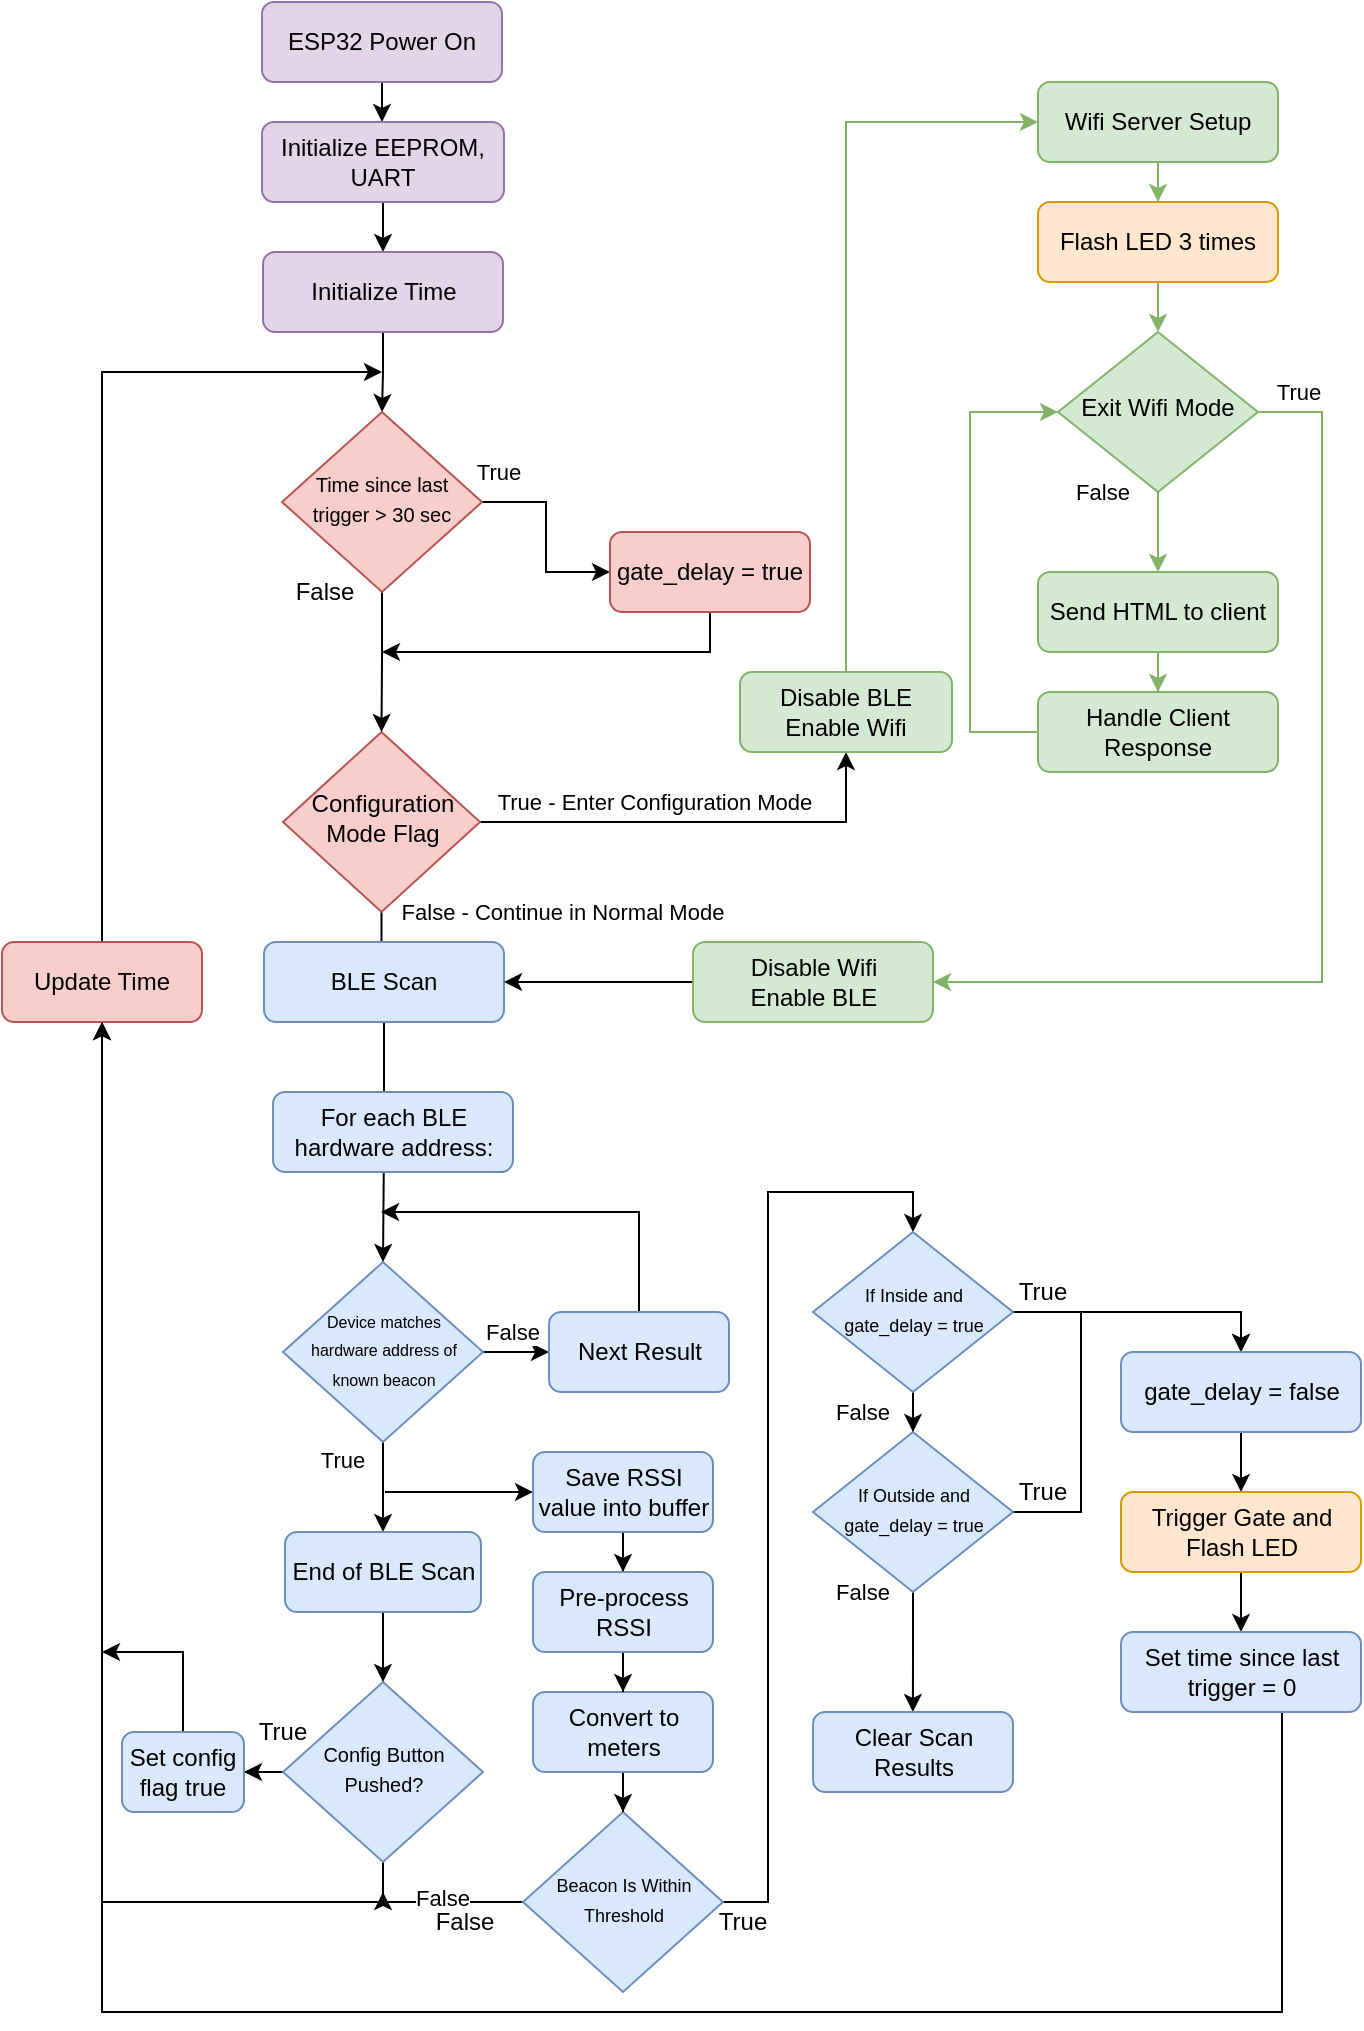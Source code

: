 <mxfile version="15.3.8" type="github">
  <diagram id="C5RBs43oDa-KdzZeNtuy" name="Page-1">
    <mxGraphModel dx="825" dy="320" grid="1" gridSize="10" guides="1" tooltips="1" connect="1" arrows="1" fold="1" page="1" pageScale="1" pageWidth="827" pageHeight="1169" math="0" shadow="0">
      <root>
        <mxCell id="WIyWlLk6GJQsqaUBKTNV-0" />
        <mxCell id="WIyWlLk6GJQsqaUBKTNV-1" parent="WIyWlLk6GJQsqaUBKTNV-0" />
        <mxCell id="vNjieoy5kPV82cKVxcqD-9" style="edgeStyle=orthogonalEdgeStyle;rounded=0;orthogonalLoop=1;jettySize=auto;html=1;entryX=0.5;entryY=0;entryDx=0;entryDy=0;fontSize=11;endArrow=classic;endFill=1;startSize=8;endSize=6;sourcePerimeterSpacing=0;targetPerimeterSpacing=0;strokeColor=#030000;strokeWidth=1;" parent="WIyWlLk6GJQsqaUBKTNV-1" source="WIyWlLk6GJQsqaUBKTNV-3" target="ksJ2-tg5TAEJMqugs6vy-0" edge="1">
          <mxGeometry relative="1" as="geometry" />
        </mxCell>
        <mxCell id="WIyWlLk6GJQsqaUBKTNV-3" value="ESP32 Power On" style="rounded=1;whiteSpace=wrap;html=1;fontSize=12;glass=0;strokeWidth=1;shadow=0;fillColor=#e1d5e7;strokeColor=#9673a6;" parent="WIyWlLk6GJQsqaUBKTNV-1" vertex="1">
          <mxGeometry x="160" y="55" width="120" height="40" as="geometry" />
        </mxCell>
        <mxCell id="ksJ2-tg5TAEJMqugs6vy-25" value="False - Continue in Normal Mode" style="edgeStyle=orthogonalEdgeStyle;rounded=0;orthogonalLoop=1;jettySize=auto;html=1;endArrow=classic;endFill=1;entryX=0.5;entryY=0;entryDx=0;entryDy=0;" parent="WIyWlLk6GJQsqaUBKTNV-1" source="WIyWlLk6GJQsqaUBKTNV-6" target="WIyWlLk6GJQsqaUBKTNV-11" edge="1">
          <mxGeometry x="1" y="-90" relative="1" as="geometry">
            <mxPoint x="223.5" y="590" as="targetPoint" />
            <mxPoint x="-1" y="-15" as="offset" />
          </mxGeometry>
        </mxCell>
        <mxCell id="ksJ2-tg5TAEJMqugs6vy-63" value="True - Enter Configuration Mode" style="edgeStyle=orthogonalEdgeStyle;rounded=0;orthogonalLoop=1;jettySize=auto;html=1;endArrow=classic;endFill=1;" parent="WIyWlLk6GJQsqaUBKTNV-1" source="WIyWlLk6GJQsqaUBKTNV-6" target="ksJ2-tg5TAEJMqugs6vy-24" edge="1">
          <mxGeometry x="-0.2" y="10" relative="1" as="geometry">
            <mxPoint x="431.5" y="430" as="targetPoint" />
            <mxPoint as="offset" />
            <Array as="points">
              <mxPoint x="452" y="465" />
            </Array>
          </mxGeometry>
        </mxCell>
        <mxCell id="WIyWlLk6GJQsqaUBKTNV-6" value="Configuration Mode Flag" style="rhombus;whiteSpace=wrap;html=1;shadow=0;fontFamily=Helvetica;fontSize=12;align=center;strokeWidth=1;spacing=6;spacingTop=-4;fillColor=#f8cecc;strokeColor=#b85450;" parent="WIyWlLk6GJQsqaUBKTNV-1" vertex="1">
          <mxGeometry x="170.5" y="420" width="98.5" height="90" as="geometry" />
        </mxCell>
        <mxCell id="ksJ2-tg5TAEJMqugs6vy-29" value="False" style="edgeStyle=orthogonalEdgeStyle;rounded=0;orthogonalLoop=1;jettySize=auto;html=1;entryX=0;entryY=0.5;entryDx=0;entryDy=0;endArrow=classic;endFill=1;" parent="WIyWlLk6GJQsqaUBKTNV-1" source="WIyWlLk6GJQsqaUBKTNV-10" target="ksJ2-tg5TAEJMqugs6vy-28" edge="1">
          <mxGeometry x="0.2" y="10" relative="1" as="geometry">
            <mxPoint as="offset" />
          </mxGeometry>
        </mxCell>
        <mxCell id="vNjieoy5kPV82cKVxcqD-7" value="True" style="edgeStyle=orthogonalEdgeStyle;rounded=0;orthogonalLoop=1;jettySize=auto;html=1;entryX=0.5;entryY=0;entryDx=0;entryDy=0;fontSize=11;endArrow=classic;endFill=1;startSize=8;endSize=6;sourcePerimeterSpacing=0;targetPerimeterSpacing=0;strokeColor=#030000;strokeWidth=1;" parent="WIyWlLk6GJQsqaUBKTNV-1" source="WIyWlLk6GJQsqaUBKTNV-10" target="Vk3lI_JBrGD9sN9y5tSl-1" edge="1">
          <mxGeometry x="-0.6" y="-21" relative="1" as="geometry">
            <mxPoint as="offset" />
          </mxGeometry>
        </mxCell>
        <mxCell id="WIyWlLk6GJQsqaUBKTNV-10" value="&lt;font style=&quot;font-size: 8px&quot;&gt;Device matches hardware address of known beacon&lt;/font&gt;" style="rhombus;whiteSpace=wrap;html=1;shadow=0;fontFamily=Helvetica;fontSize=12;align=center;strokeWidth=1;spacing=6;spacingTop=-4;fillColor=#dae8fc;strokeColor=#6c8ebf;" parent="WIyWlLk6GJQsqaUBKTNV-1" vertex="1">
          <mxGeometry x="170.5" y="685" width="100" height="90" as="geometry" />
        </mxCell>
        <mxCell id="ksJ2-tg5TAEJMqugs6vy-26" style="edgeStyle=orthogonalEdgeStyle;rounded=0;orthogonalLoop=1;jettySize=auto;html=1;entryX=0.5;entryY=0;entryDx=0;entryDy=0;endArrow=classic;endFill=1;" parent="WIyWlLk6GJQsqaUBKTNV-1" source="WIyWlLk6GJQsqaUBKTNV-11" target="WIyWlLk6GJQsqaUBKTNV-10" edge="1">
          <mxGeometry relative="1" as="geometry" />
        </mxCell>
        <mxCell id="WIyWlLk6GJQsqaUBKTNV-11" value="BLE Scan" style="rounded=1;whiteSpace=wrap;html=1;fontSize=12;glass=0;strokeWidth=1;shadow=0;fillColor=#dae8fc;strokeColor=#6c8ebf;" parent="WIyWlLk6GJQsqaUBKTNV-1" vertex="1">
          <mxGeometry x="161" y="525" width="120" height="40" as="geometry" />
        </mxCell>
        <mxCell id="vNjieoy5kPV82cKVxcqD-10" style="edgeStyle=orthogonalEdgeStyle;rounded=0;orthogonalLoop=1;jettySize=auto;html=1;entryX=0.5;entryY=0;entryDx=0;entryDy=0;fontSize=11;endArrow=classic;endFill=1;startSize=8;endSize=6;sourcePerimeterSpacing=0;targetPerimeterSpacing=0;strokeColor=#030000;strokeWidth=1;" parent="WIyWlLk6GJQsqaUBKTNV-1" source="ksJ2-tg5TAEJMqugs6vy-0" target="vNjieoy5kPV82cKVxcqD-0" edge="1">
          <mxGeometry relative="1" as="geometry" />
        </mxCell>
        <mxCell id="ksJ2-tg5TAEJMqugs6vy-0" value="Initialize EEPROM, UART" style="rounded=1;whiteSpace=wrap;html=1;fontSize=12;glass=0;strokeWidth=1;shadow=0;fillColor=#e1d5e7;strokeColor=#9673a6;" parent="WIyWlLk6GJQsqaUBKTNV-1" vertex="1">
          <mxGeometry x="160" y="115" width="121" height="40" as="geometry" />
        </mxCell>
        <mxCell id="ksJ2-tg5TAEJMqugs6vy-18" value="True" style="edgeStyle=orthogonalEdgeStyle;rounded=0;orthogonalLoop=1;jettySize=auto;html=1;entryX=0;entryY=0.5;entryDx=0;entryDy=0;" parent="WIyWlLk6GJQsqaUBKTNV-1" source="ksJ2-tg5TAEJMqugs6vy-15" target="ksJ2-tg5TAEJMqugs6vy-17" edge="1">
          <mxGeometry x="-0.84" y="15" relative="1" as="geometry">
            <mxPoint as="offset" />
          </mxGeometry>
        </mxCell>
        <mxCell id="Vk3lI_JBrGD9sN9y5tSl-26" value="False" style="edgeStyle=orthogonalEdgeStyle;rounded=0;sketch=0;orthogonalLoop=1;jettySize=auto;html=1;entryX=0.5;entryY=0;entryDx=0;entryDy=0;shadow=0;fontSize=12;fontColor=#000000;startArrow=none;startFill=0;endArrow=classic;endFill=1;strokeColor=#000000;strokeWidth=1;" parent="WIyWlLk6GJQsqaUBKTNV-1" source="ksJ2-tg5TAEJMqugs6vy-15" target="WIyWlLk6GJQsqaUBKTNV-6" edge="1">
          <mxGeometry x="-1" y="-29" relative="1" as="geometry">
            <mxPoint as="offset" />
          </mxGeometry>
        </mxCell>
        <mxCell id="ksJ2-tg5TAEJMqugs6vy-15" value="&lt;span style=&quot;font-size: 10px&quot;&gt;Time since last trigger &amp;gt; 30 sec&lt;br&gt;&lt;/span&gt;" style="rhombus;whiteSpace=wrap;html=1;shadow=0;fontFamily=Helvetica;fontSize=12;align=center;strokeWidth=1;spacing=6;spacingTop=-4;fillColor=#f8cecc;strokeColor=#b85450;" parent="WIyWlLk6GJQsqaUBKTNV-1" vertex="1">
          <mxGeometry x="170" y="260" width="100" height="90" as="geometry" />
        </mxCell>
        <mxCell id="ksJ2-tg5TAEJMqugs6vy-85" style="edgeStyle=orthogonalEdgeStyle;rounded=0;orthogonalLoop=1;jettySize=auto;html=1;exitX=0.5;exitY=1;exitDx=0;exitDy=0;endArrow=classic;endFill=1;" parent="WIyWlLk6GJQsqaUBKTNV-1" source="ksJ2-tg5TAEJMqugs6vy-17" edge="1">
          <mxGeometry relative="1" as="geometry">
            <mxPoint x="220" y="380" as="targetPoint" />
            <Array as="points">
              <mxPoint x="384" y="380" />
              <mxPoint x="220" y="380" />
            </Array>
          </mxGeometry>
        </mxCell>
        <mxCell id="ksJ2-tg5TAEJMqugs6vy-17" value="gate_delay = true" style="rounded=1;whiteSpace=wrap;html=1;fontSize=12;glass=0;strokeWidth=1;shadow=0;fillColor=#f8cecc;strokeColor=#b85450;" parent="WIyWlLk6GJQsqaUBKTNV-1" vertex="1">
          <mxGeometry x="334" y="320" width="100" height="40" as="geometry" />
        </mxCell>
        <mxCell id="ksJ2-tg5TAEJMqugs6vy-62" style="edgeStyle=orthogonalEdgeStyle;rounded=0;orthogonalLoop=1;jettySize=auto;html=1;entryX=0;entryY=0.5;entryDx=0;entryDy=0;endArrow=classic;endFill=1;exitX=0.5;exitY=0;exitDx=0;exitDy=0;fillColor=#d5e8d4;strokeColor=#82b366;" parent="WIyWlLk6GJQsqaUBKTNV-1" source="ksJ2-tg5TAEJMqugs6vy-24" target="ksJ2-tg5TAEJMqugs6vy-58" edge="1">
          <mxGeometry relative="1" as="geometry">
            <mxPoint x="508" y="325" as="sourcePoint" />
          </mxGeometry>
        </mxCell>
        <mxCell id="ksJ2-tg5TAEJMqugs6vy-24" value="Disable BLE&lt;br&gt;Enable Wifi" style="rounded=1;whiteSpace=wrap;html=1;fontSize=12;glass=0;strokeWidth=1;shadow=0;fillColor=#d5e8d4;strokeColor=#82b366;" parent="WIyWlLk6GJQsqaUBKTNV-1" vertex="1">
          <mxGeometry x="399" y="390" width="106" height="40" as="geometry" />
        </mxCell>
        <mxCell id="ksJ2-tg5TAEJMqugs6vy-27" value="For each BLE hardware address:" style="rounded=1;whiteSpace=wrap;html=1;fontSize=12;glass=0;strokeWidth=1;shadow=0;fillColor=#dae8fc;strokeColor=#6c8ebf;" parent="WIyWlLk6GJQsqaUBKTNV-1" vertex="1">
          <mxGeometry x="165.5" y="600" width="120" height="40" as="geometry" />
        </mxCell>
        <mxCell id="vNjieoy5kPV82cKVxcqD-4" style="edgeStyle=orthogonalEdgeStyle;rounded=0;orthogonalLoop=1;jettySize=auto;html=1;fontSize=11;endArrow=classic;endFill=1;startSize=8;endSize=6;sourcePerimeterSpacing=0;targetPerimeterSpacing=0;strokeColor=#030000;strokeWidth=1;" parent="WIyWlLk6GJQsqaUBKTNV-1" source="ksJ2-tg5TAEJMqugs6vy-28" edge="1">
          <mxGeometry relative="1" as="geometry">
            <mxPoint x="219.5" y="660" as="targetPoint" />
            <Array as="points">
              <mxPoint x="348.5" y="660" />
            </Array>
          </mxGeometry>
        </mxCell>
        <mxCell id="ksJ2-tg5TAEJMqugs6vy-28" value="Next Result" style="rounded=1;whiteSpace=wrap;html=1;fontSize=12;glass=0;strokeWidth=1;shadow=0;fillColor=#dae8fc;strokeColor=#6c8ebf;" parent="WIyWlLk6GJQsqaUBKTNV-1" vertex="1">
          <mxGeometry x="303.5" y="710" width="90" height="40" as="geometry" />
        </mxCell>
        <mxCell id="Vk3lI_JBrGD9sN9y5tSl-6" style="edgeStyle=orthogonalEdgeStyle;rounded=0;sketch=0;orthogonalLoop=1;jettySize=auto;html=1;shadow=0;fontSize=12;fontColor=#000000;startArrow=none;startFill=0;endArrow=classic;endFill=1;strokeColor=#000000;strokeWidth=1;entryX=0;entryY=0.5;entryDx=0;entryDy=0;" parent="WIyWlLk6GJQsqaUBKTNV-1" target="ksJ2-tg5TAEJMqugs6vy-32" edge="1">
          <mxGeometry relative="1" as="geometry">
            <mxPoint x="241.5" y="810" as="targetPoint" />
            <mxPoint x="221.5" y="800" as="sourcePoint" />
            <Array as="points">
              <mxPoint x="221.5" y="800" />
            </Array>
          </mxGeometry>
        </mxCell>
        <mxCell id="Vk3lI_JBrGD9sN9y5tSl-7" style="edgeStyle=orthogonalEdgeStyle;rounded=0;sketch=0;orthogonalLoop=1;jettySize=auto;html=1;entryX=0.5;entryY=0;entryDx=0;entryDy=0;shadow=0;fontSize=12;fontColor=#000000;startArrow=none;startFill=0;endArrow=classic;endFill=1;strokeColor=#000000;strokeWidth=1;" parent="WIyWlLk6GJQsqaUBKTNV-1" source="ksJ2-tg5TAEJMqugs6vy-32" target="Vk3lI_JBrGD9sN9y5tSl-4" edge="1">
          <mxGeometry relative="1" as="geometry" />
        </mxCell>
        <mxCell id="ksJ2-tg5TAEJMqugs6vy-32" value="Save RSSI value into buffer" style="rounded=1;whiteSpace=wrap;html=1;fontSize=12;glass=0;strokeWidth=1;shadow=0;fillColor=#dae8fc;strokeColor=#6c8ebf;" parent="WIyWlLk6GJQsqaUBKTNV-1" vertex="1">
          <mxGeometry x="295.5" y="780" width="90" height="40" as="geometry" />
        </mxCell>
        <mxCell id="Vk3lI_JBrGD9sN9y5tSl-20" value="True" style="edgeStyle=orthogonalEdgeStyle;rounded=0;sketch=0;orthogonalLoop=1;jettySize=auto;html=1;entryX=0.5;entryY=0;entryDx=0;entryDy=0;shadow=0;fontSize=12;fontColor=#000000;startArrow=none;startFill=0;endArrow=classic;endFill=1;strokeColor=#000000;strokeWidth=1;" parent="WIyWlLk6GJQsqaUBKTNV-1" source="ksJ2-tg5TAEJMqugs6vy-34" target="ksJ2-tg5TAEJMqugs6vy-47" edge="1">
          <mxGeometry x="-0.961" y="-10" relative="1" as="geometry">
            <mxPoint as="offset" />
          </mxGeometry>
        </mxCell>
        <mxCell id="Vk3lI_JBrGD9sN9y5tSl-21" value="False" style="edgeStyle=orthogonalEdgeStyle;rounded=0;sketch=0;orthogonalLoop=1;jettySize=auto;html=1;shadow=0;fontSize=12;fontColor=#000000;startArrow=none;startFill=0;endArrow=classic;endFill=1;strokeColor=#000000;strokeWidth=1;entryX=0.5;entryY=1;entryDx=0;entryDy=0;" parent="WIyWlLk6GJQsqaUBKTNV-1" source="ksJ2-tg5TAEJMqugs6vy-34" target="vNjieoy5kPV82cKVxcqD-1" edge="1">
          <mxGeometry x="-0.909" y="10" relative="1" as="geometry">
            <mxPoint x="70" y="1000" as="targetPoint" />
            <mxPoint as="offset" />
            <Array as="points">
              <mxPoint x="80" y="1005" />
            </Array>
          </mxGeometry>
        </mxCell>
        <mxCell id="ksJ2-tg5TAEJMqugs6vy-34" value="&lt;font style=&quot;font-size: 9px&quot;&gt;Beacon Is Within Threshold&lt;/font&gt;" style="rhombus;whiteSpace=wrap;html=1;shadow=0;fontFamily=Helvetica;fontSize=12;align=center;strokeWidth=1;spacing=6;spacingTop=-4;fillColor=#dae8fc;strokeColor=#6c8ebf;" parent="WIyWlLk6GJQsqaUBKTNV-1" vertex="1">
          <mxGeometry x="290.5" y="960" width="100" height="90" as="geometry" />
        </mxCell>
        <mxCell id="Vk3lI_JBrGD9sN9y5tSl-16" value="True" style="edgeStyle=orthogonalEdgeStyle;rounded=0;sketch=0;orthogonalLoop=1;jettySize=auto;html=1;entryX=1;entryY=0.5;entryDx=0;entryDy=0;shadow=0;fontSize=12;fontColor=#000000;startArrow=none;startFill=0;endArrow=classic;endFill=1;strokeColor=#000000;strokeWidth=1;" parent="WIyWlLk6GJQsqaUBKTNV-1" source="ksJ2-tg5TAEJMqugs6vy-36" target="ksJ2-tg5TAEJMqugs6vy-42" edge="1">
          <mxGeometry x="0.371" y="-20" relative="1" as="geometry">
            <mxPoint as="offset" />
          </mxGeometry>
        </mxCell>
        <mxCell id="vNjieoy5kPV82cKVxcqD-5" value="False" style="edgeStyle=orthogonalEdgeStyle;rounded=0;orthogonalLoop=1;jettySize=auto;html=1;fontSize=11;endArrow=classic;endFill=1;startSize=8;endSize=6;sourcePerimeterSpacing=0;targetPerimeterSpacing=0;strokeColor=#030000;strokeWidth=1;" parent="WIyWlLk6GJQsqaUBKTNV-1" source="ksJ2-tg5TAEJMqugs6vy-36" edge="1">
          <mxGeometry x="0.385" y="29" relative="1" as="geometry">
            <mxPoint x="220.5" y="1000" as="targetPoint" />
            <mxPoint as="offset" />
          </mxGeometry>
        </mxCell>
        <mxCell id="ksJ2-tg5TAEJMqugs6vy-36" value="&lt;font size=&quot;1&quot;&gt;Config Button Pushed?&lt;/font&gt;" style="rhombus;whiteSpace=wrap;html=1;shadow=0;fontFamily=Helvetica;fontSize=12;align=center;strokeWidth=1;spacing=6;spacingTop=-4;fillColor=#dae8fc;strokeColor=#6c8ebf;" parent="WIyWlLk6GJQsqaUBKTNV-1" vertex="1">
          <mxGeometry x="170.5" y="895" width="100" height="90" as="geometry" />
        </mxCell>
        <mxCell id="vNjieoy5kPV82cKVxcqD-13" style="edgeStyle=orthogonalEdgeStyle;rounded=0;orthogonalLoop=1;jettySize=auto;html=1;fontSize=11;endArrow=classic;endFill=1;startSize=8;endSize=6;sourcePerimeterSpacing=0;targetPerimeterSpacing=0;strokeColor=#030000;strokeWidth=1;" parent="WIyWlLk6GJQsqaUBKTNV-1" source="ksJ2-tg5TAEJMqugs6vy-42" edge="1">
          <mxGeometry relative="1" as="geometry">
            <mxPoint x="80" y="880" as="targetPoint" />
            <Array as="points">
              <mxPoint x="121" y="880" />
            </Array>
          </mxGeometry>
        </mxCell>
        <mxCell id="ksJ2-tg5TAEJMqugs6vy-42" value="Set config flag true" style="rounded=1;whiteSpace=wrap;html=1;fontSize=12;glass=0;strokeWidth=1;shadow=0;fillColor=#dae8fc;strokeColor=#6c8ebf;" parent="WIyWlLk6GJQsqaUBKTNV-1" vertex="1">
          <mxGeometry x="90" y="920" width="61" height="40" as="geometry" />
        </mxCell>
        <mxCell id="ksJ2-tg5TAEJMqugs6vy-54" value="False" style="edgeStyle=orthogonalEdgeStyle;rounded=0;orthogonalLoop=1;jettySize=auto;html=1;entryX=0.5;entryY=0;entryDx=0;entryDy=0;endArrow=classic;endFill=1;" parent="WIyWlLk6GJQsqaUBKTNV-1" source="ksJ2-tg5TAEJMqugs6vy-47" target="ksJ2-tg5TAEJMqugs6vy-48" edge="1">
          <mxGeometry x="0.667" y="-26" relative="1" as="geometry">
            <mxPoint as="offset" />
          </mxGeometry>
        </mxCell>
        <mxCell id="Vk3lI_JBrGD9sN9y5tSl-22" value="True" style="edgeStyle=orthogonalEdgeStyle;rounded=0;sketch=0;orthogonalLoop=1;jettySize=auto;html=1;entryX=0.5;entryY=0;entryDx=0;entryDy=0;shadow=0;fontSize=12;fontColor=#000000;startArrow=none;startFill=0;endArrow=classic;endFill=1;strokeColor=#000000;strokeWidth=1;" parent="WIyWlLk6GJQsqaUBKTNV-1" source="ksJ2-tg5TAEJMqugs6vy-47" target="ksJ2-tg5TAEJMqugs6vy-51" edge="1">
          <mxGeometry x="-0.791" y="10" relative="1" as="geometry">
            <mxPoint as="offset" />
          </mxGeometry>
        </mxCell>
        <mxCell id="ksJ2-tg5TAEJMqugs6vy-47" value="&lt;font style=&quot;font-size: 9px&quot;&gt;If Inside and gate_delay = true&lt;/font&gt;" style="rhombus;whiteSpace=wrap;html=1;shadow=0;fontFamily=Helvetica;fontSize=12;align=center;strokeWidth=1;spacing=6;spacingTop=-4;fillColor=#dae8fc;strokeColor=#6c8ebf;" parent="WIyWlLk6GJQsqaUBKTNV-1" vertex="1">
          <mxGeometry x="435.5" y="670" width="100" height="80" as="geometry" />
        </mxCell>
        <mxCell id="ksJ2-tg5TAEJMqugs6vy-55" value="False" style="edgeStyle=orthogonalEdgeStyle;rounded=0;orthogonalLoop=1;jettySize=auto;html=1;exitX=0.5;exitY=1;exitDx=0;exitDy=0;endArrow=classic;endFill=1;" parent="WIyWlLk6GJQsqaUBKTNV-1" source="ksJ2-tg5TAEJMqugs6vy-48" edge="1">
          <mxGeometry x="-0.999" y="-26" relative="1" as="geometry">
            <mxPoint x="485.452" y="910" as="targetPoint" />
            <mxPoint as="offset" />
          </mxGeometry>
        </mxCell>
        <mxCell id="Vk3lI_JBrGD9sN9y5tSl-23" value="True" style="edgeStyle=orthogonalEdgeStyle;rounded=0;sketch=0;orthogonalLoop=1;jettySize=auto;html=1;entryX=0.5;entryY=0;entryDx=0;entryDy=0;shadow=0;fontSize=12;fontColor=#000000;startArrow=none;startFill=0;endArrow=classic;endFill=1;strokeColor=#000000;strokeWidth=1;" parent="WIyWlLk6GJQsqaUBKTNV-1" source="ksJ2-tg5TAEJMqugs6vy-48" target="ksJ2-tg5TAEJMqugs6vy-51" edge="1">
          <mxGeometry x="-0.88" y="10" relative="1" as="geometry">
            <Array as="points">
              <mxPoint x="569.5" y="810" />
              <mxPoint x="569.5" y="710" />
              <mxPoint x="649.5" y="710" />
            </Array>
            <mxPoint as="offset" />
          </mxGeometry>
        </mxCell>
        <mxCell id="ksJ2-tg5TAEJMqugs6vy-48" value="&lt;font style=&quot;font-size: 9px&quot;&gt;If Outside and gate_delay = true&lt;/font&gt;" style="rhombus;whiteSpace=wrap;html=1;shadow=0;fontFamily=Helvetica;fontSize=12;align=center;strokeWidth=1;spacing=6;spacingTop=-4;fillColor=#dae8fc;strokeColor=#6c8ebf;" parent="WIyWlLk6GJQsqaUBKTNV-1" vertex="1">
          <mxGeometry x="435.5" y="770" width="100" height="80" as="geometry" />
        </mxCell>
        <mxCell id="Vk3lI_JBrGD9sN9y5tSl-25" style="edgeStyle=orthogonalEdgeStyle;rounded=0;sketch=0;orthogonalLoop=1;jettySize=auto;html=1;entryX=0.5;entryY=0;entryDx=0;entryDy=0;shadow=0;fontSize=12;fontColor=#000000;startArrow=none;startFill=0;endArrow=classic;endFill=1;strokeColor=#000000;strokeWidth=1;" parent="WIyWlLk6GJQsqaUBKTNV-1" source="ksJ2-tg5TAEJMqugs6vy-51" target="ksJ2-tg5TAEJMqugs6vy-81" edge="1">
          <mxGeometry relative="1" as="geometry" />
        </mxCell>
        <mxCell id="ksJ2-tg5TAEJMqugs6vy-51" value="gate_delay = false" style="rounded=1;whiteSpace=wrap;html=1;fontSize=12;glass=0;strokeWidth=1;shadow=0;fillColor=#dae8fc;strokeColor=#6c8ebf;" parent="WIyWlLk6GJQsqaUBKTNV-1" vertex="1">
          <mxGeometry x="589.5" y="730" width="120" height="40" as="geometry" />
        </mxCell>
        <mxCell id="ksJ2-tg5TAEJMqugs6vy-56" value="Clear Scan Results" style="rounded=1;whiteSpace=wrap;html=1;fontSize=12;glass=0;strokeWidth=1;shadow=0;fillColor=#dae8fc;strokeColor=#6c8ebf;" parent="WIyWlLk6GJQsqaUBKTNV-1" vertex="1">
          <mxGeometry x="435.5" y="910" width="100" height="40" as="geometry" />
        </mxCell>
        <mxCell id="ksJ2-tg5TAEJMqugs6vy-65" style="edgeStyle=orthogonalEdgeStyle;rounded=0;orthogonalLoop=1;jettySize=auto;html=1;entryX=0.5;entryY=0;entryDx=0;entryDy=0;endArrow=classic;endFill=1;fillColor=#d5e8d4;strokeColor=#82b366;" parent="WIyWlLk6GJQsqaUBKTNV-1" source="ksJ2-tg5TAEJMqugs6vy-58" target="ksJ2-tg5TAEJMqugs6vy-64" edge="1">
          <mxGeometry relative="1" as="geometry" />
        </mxCell>
        <mxCell id="ksJ2-tg5TAEJMqugs6vy-58" value="Wifi Server Setup" style="rounded=1;whiteSpace=wrap;html=1;fontSize=12;glass=0;strokeWidth=1;shadow=0;fillColor=#d5e8d4;strokeColor=#82b366;" parent="WIyWlLk6GJQsqaUBKTNV-1" vertex="1">
          <mxGeometry x="548" y="95" width="120" height="40" as="geometry" />
        </mxCell>
        <mxCell id="ksJ2-tg5TAEJMqugs6vy-71" style="edgeStyle=orthogonalEdgeStyle;rounded=0;orthogonalLoop=1;jettySize=auto;html=1;entryX=0.5;entryY=0;entryDx=0;entryDy=0;endArrow=classic;endFill=1;fillColor=#d5e8d4;strokeColor=#82b366;" parent="WIyWlLk6GJQsqaUBKTNV-1" source="ksJ2-tg5TAEJMqugs6vy-64" target="ksJ2-tg5TAEJMqugs6vy-69" edge="1">
          <mxGeometry relative="1" as="geometry" />
        </mxCell>
        <mxCell id="ksJ2-tg5TAEJMqugs6vy-64" value="Flash LED 3 times" style="rounded=1;whiteSpace=wrap;html=1;fontSize=12;glass=0;strokeWidth=1;shadow=0;fillColor=#ffe6cc;strokeColor=#d79b00;" parent="WIyWlLk6GJQsqaUBKTNV-1" vertex="1">
          <mxGeometry x="548" y="155" width="120" height="40" as="geometry" />
        </mxCell>
        <mxCell id="ksJ2-tg5TAEJMqugs6vy-78" style="edgeStyle=orthogonalEdgeStyle;rounded=0;orthogonalLoop=1;jettySize=auto;html=1;entryX=0.5;entryY=0;entryDx=0;entryDy=0;endArrow=classic;endFill=1;fillColor=#d5e8d4;strokeColor=#82b366;" parent="WIyWlLk6GJQsqaUBKTNV-1" source="ksJ2-tg5TAEJMqugs6vy-66" target="ksJ2-tg5TAEJMqugs6vy-68" edge="1">
          <mxGeometry relative="1" as="geometry" />
        </mxCell>
        <mxCell id="ksJ2-tg5TAEJMqugs6vy-66" value="Send HTML to client" style="rounded=1;whiteSpace=wrap;html=1;fontSize=12;glass=0;strokeWidth=1;shadow=0;fillColor=#d5e8d4;strokeColor=#82b366;" parent="WIyWlLk6GJQsqaUBKTNV-1" vertex="1">
          <mxGeometry x="548" y="340" width="120" height="40" as="geometry" />
        </mxCell>
        <mxCell id="ksJ2-tg5TAEJMqugs6vy-77" style="edgeStyle=orthogonalEdgeStyle;rounded=0;orthogonalLoop=1;jettySize=auto;html=1;entryX=0;entryY=0.5;entryDx=0;entryDy=0;endArrow=classic;endFill=1;fillColor=#d5e8d4;strokeColor=#82b366;" parent="WIyWlLk6GJQsqaUBKTNV-1" source="ksJ2-tg5TAEJMqugs6vy-68" target="ksJ2-tg5TAEJMqugs6vy-69" edge="1">
          <mxGeometry relative="1" as="geometry">
            <Array as="points">
              <mxPoint x="514" y="420" />
              <mxPoint x="514" y="260" />
            </Array>
          </mxGeometry>
        </mxCell>
        <mxCell id="ksJ2-tg5TAEJMqugs6vy-68" value="Handle Client Response" style="rounded=1;whiteSpace=wrap;html=1;fontSize=12;glass=0;strokeWidth=1;shadow=0;fillColor=#d5e8d4;strokeColor=#82b366;" parent="WIyWlLk6GJQsqaUBKTNV-1" vertex="1">
          <mxGeometry x="548" y="400" width="120" height="40" as="geometry" />
        </mxCell>
        <mxCell id="ksJ2-tg5TAEJMqugs6vy-70" value="False" style="edgeStyle=orthogonalEdgeStyle;rounded=0;orthogonalLoop=1;jettySize=auto;html=1;entryX=0.5;entryY=0;entryDx=0;entryDy=0;endArrow=classic;endFill=1;fillColor=#d5e8d4;strokeColor=#82b366;" parent="WIyWlLk6GJQsqaUBKTNV-1" source="ksJ2-tg5TAEJMqugs6vy-69" target="ksJ2-tg5TAEJMqugs6vy-66" edge="1">
          <mxGeometry x="-1" y="-28" relative="1" as="geometry">
            <mxPoint as="offset" />
          </mxGeometry>
        </mxCell>
        <mxCell id="ksJ2-tg5TAEJMqugs6vy-74" value="True" style="edgeStyle=orthogonalEdgeStyle;rounded=0;orthogonalLoop=1;jettySize=auto;html=1;entryX=1;entryY=0.5;entryDx=0;entryDy=0;endArrow=classic;endFill=1;exitX=1;exitY=0.5;exitDx=0;exitDy=0;fillColor=#d5e8d4;strokeColor=#82b366;" parent="WIyWlLk6GJQsqaUBKTNV-1" source="ksJ2-tg5TAEJMqugs6vy-69" target="ksJ2-tg5TAEJMqugs6vy-72" edge="1">
          <mxGeometry x="-0.922" y="10" relative="1" as="geometry">
            <Array as="points">
              <mxPoint x="690" y="260" />
              <mxPoint x="690" y="545" />
            </Array>
            <mxPoint as="offset" />
          </mxGeometry>
        </mxCell>
        <mxCell id="ksJ2-tg5TAEJMqugs6vy-69" value="Exit Wifi Mode" style="rhombus;whiteSpace=wrap;html=1;shadow=0;fontFamily=Helvetica;fontSize=12;align=center;strokeWidth=1;spacing=6;spacingTop=-4;fillColor=#d5e8d4;strokeColor=#82b366;" parent="WIyWlLk6GJQsqaUBKTNV-1" vertex="1">
          <mxGeometry x="558" y="220" width="100" height="80" as="geometry" />
        </mxCell>
        <mxCell id="ksJ2-tg5TAEJMqugs6vy-73" style="edgeStyle=orthogonalEdgeStyle;rounded=0;orthogonalLoop=1;jettySize=auto;html=1;entryX=1;entryY=0.5;entryDx=0;entryDy=0;endArrow=classic;endFill=1;" parent="WIyWlLk6GJQsqaUBKTNV-1" source="ksJ2-tg5TAEJMqugs6vy-72" target="WIyWlLk6GJQsqaUBKTNV-11" edge="1">
          <mxGeometry relative="1" as="geometry" />
        </mxCell>
        <mxCell id="ksJ2-tg5TAEJMqugs6vy-72" value="Disable Wifi&lt;br&gt;Enable BLE" style="rounded=1;whiteSpace=wrap;html=1;fontSize=12;glass=0;strokeWidth=1;shadow=0;fillColor=#d5e8d4;strokeColor=#82b366;" parent="WIyWlLk6GJQsqaUBKTNV-1" vertex="1">
          <mxGeometry x="375.5" y="525" width="120" height="40" as="geometry" />
        </mxCell>
        <mxCell id="vNjieoy5kPV82cKVxcqD-3" style="edgeStyle=none;rounded=0;orthogonalLoop=1;jettySize=auto;html=1;entryX=0.5;entryY=0;entryDx=0;entryDy=0;fontSize=11;endArrow=classic;startSize=8;endSize=6;sourcePerimeterSpacing=0;targetPerimeterSpacing=0;strokeColor=#030000;strokeWidth=1;endFill=1;" parent="WIyWlLk6GJQsqaUBKTNV-1" source="ksJ2-tg5TAEJMqugs6vy-81" target="vNjieoy5kPV82cKVxcqD-2" edge="1">
          <mxGeometry relative="1" as="geometry" />
        </mxCell>
        <mxCell id="ksJ2-tg5TAEJMqugs6vy-81" value="Trigger Gate and Flash LED" style="rounded=1;whiteSpace=wrap;html=1;fontSize=12;glass=0;strokeWidth=1;shadow=0;fillColor=#ffe6cc;strokeColor=#d79b00;" parent="WIyWlLk6GJQsqaUBKTNV-1" vertex="1">
          <mxGeometry x="589.5" y="800" width="120" height="40" as="geometry" />
        </mxCell>
        <mxCell id="Vk3lI_JBrGD9sN9y5tSl-10" style="edgeStyle=orthogonalEdgeStyle;rounded=0;sketch=0;orthogonalLoop=1;jettySize=auto;html=1;entryX=0.5;entryY=0;entryDx=0;entryDy=0;shadow=0;fontSize=12;fontColor=#000000;startArrow=none;startFill=0;endArrow=classic;endFill=1;strokeColor=#000000;strokeWidth=1;" parent="WIyWlLk6GJQsqaUBKTNV-1" source="Vk3lI_JBrGD9sN9y5tSl-1" target="ksJ2-tg5TAEJMqugs6vy-36" edge="1">
          <mxGeometry relative="1" as="geometry" />
        </mxCell>
        <mxCell id="Vk3lI_JBrGD9sN9y5tSl-1" value="End of BLE Scan" style="rounded=1;whiteSpace=wrap;html=1;fontSize=12;glass=0;strokeWidth=1;shadow=0;fillColor=#dae8fc;strokeColor=#6c8ebf;" parent="WIyWlLk6GJQsqaUBKTNV-1" vertex="1">
          <mxGeometry x="171.5" y="820" width="98" height="40" as="geometry" />
        </mxCell>
        <mxCell id="vNjieoy5kPV82cKVxcqD-16" style="edgeStyle=orthogonalEdgeStyle;rounded=0;orthogonalLoop=1;jettySize=auto;html=1;entryX=0.5;entryY=0;entryDx=0;entryDy=0;fontSize=11;endArrow=classic;endFill=1;startSize=6;endSize=6;sourcePerimeterSpacing=0;targetPerimeterSpacing=0;strokeColor=#030000;strokeWidth=1;" parent="WIyWlLk6GJQsqaUBKTNV-1" source="Vk3lI_JBrGD9sN9y5tSl-2" target="ksJ2-tg5TAEJMqugs6vy-34" edge="1">
          <mxGeometry relative="1" as="geometry" />
        </mxCell>
        <mxCell id="Vk3lI_JBrGD9sN9y5tSl-2" value="Convert to meters" style="rounded=1;whiteSpace=wrap;html=1;fontSize=12;glass=0;strokeWidth=1;shadow=0;fillColor=#dae8fc;strokeColor=#6c8ebf;" parent="WIyWlLk6GJQsqaUBKTNV-1" vertex="1">
          <mxGeometry x="295.5" y="900" width="90" height="40" as="geometry" />
        </mxCell>
        <mxCell id="vNjieoy5kPV82cKVxcqD-15" style="edgeStyle=orthogonalEdgeStyle;rounded=0;orthogonalLoop=1;jettySize=auto;html=1;entryX=0.5;entryY=0;entryDx=0;entryDy=0;fontSize=11;endArrow=classic;endFill=1;startSize=6;endSize=6;sourcePerimeterSpacing=0;targetPerimeterSpacing=0;strokeColor=#030000;strokeWidth=1;" parent="WIyWlLk6GJQsqaUBKTNV-1" source="Vk3lI_JBrGD9sN9y5tSl-4" target="Vk3lI_JBrGD9sN9y5tSl-2" edge="1">
          <mxGeometry relative="1" as="geometry" />
        </mxCell>
        <mxCell id="Vk3lI_JBrGD9sN9y5tSl-4" value="Pre-process RSSI" style="rounded=1;whiteSpace=wrap;html=1;fontSize=12;glass=0;strokeWidth=1;shadow=0;fillColor=#dae8fc;strokeColor=#6c8ebf;" parent="WIyWlLk6GJQsqaUBKTNV-1" vertex="1">
          <mxGeometry x="295.5" y="840" width="90" height="40" as="geometry" />
        </mxCell>
        <mxCell id="vNjieoy5kPV82cKVxcqD-12" style="edgeStyle=orthogonalEdgeStyle;rounded=0;orthogonalLoop=1;jettySize=auto;html=1;entryX=0.5;entryY=0;entryDx=0;entryDy=0;fontSize=11;endArrow=classic;endFill=1;startSize=8;endSize=6;sourcePerimeterSpacing=0;targetPerimeterSpacing=0;strokeColor=#030000;strokeWidth=1;" parent="WIyWlLk6GJQsqaUBKTNV-1" source="vNjieoy5kPV82cKVxcqD-0" target="ksJ2-tg5TAEJMqugs6vy-15" edge="1">
          <mxGeometry relative="1" as="geometry" />
        </mxCell>
        <mxCell id="vNjieoy5kPV82cKVxcqD-0" value="Initialize Time" style="rounded=1;whiteSpace=wrap;html=1;fontSize=12;glass=0;strokeWidth=1;shadow=0;fillColor=#e1d5e7;strokeColor=#9673a6;" parent="WIyWlLk6GJQsqaUBKTNV-1" vertex="1">
          <mxGeometry x="160.5" y="180" width="120" height="40" as="geometry" />
        </mxCell>
        <mxCell id="vNjieoy5kPV82cKVxcqD-8" style="edgeStyle=orthogonalEdgeStyle;rounded=0;orthogonalLoop=1;jettySize=auto;html=1;fontSize=11;endArrow=classic;endFill=1;startSize=8;endSize=6;sourcePerimeterSpacing=0;targetPerimeterSpacing=0;strokeColor=#030000;strokeWidth=1;" parent="WIyWlLk6GJQsqaUBKTNV-1" source="vNjieoy5kPV82cKVxcqD-1" edge="1">
          <mxGeometry relative="1" as="geometry">
            <mxPoint x="220" y="240" as="targetPoint" />
            <Array as="points">
              <mxPoint x="80" y="240" />
            </Array>
          </mxGeometry>
        </mxCell>
        <mxCell id="vNjieoy5kPV82cKVxcqD-1" value="Update Time" style="rounded=1;whiteSpace=wrap;html=1;fontSize=12;glass=0;strokeWidth=1;shadow=0;fillColor=#f8cecc;strokeColor=#b85450;" parent="WIyWlLk6GJQsqaUBKTNV-1" vertex="1">
          <mxGeometry x="30" y="525" width="100" height="40" as="geometry" />
        </mxCell>
        <mxCell id="vNjieoy5kPV82cKVxcqD-6" style="edgeStyle=orthogonalEdgeStyle;rounded=0;orthogonalLoop=1;jettySize=auto;html=1;fontSize=11;endArrow=classic;endFill=1;startSize=8;endSize=6;sourcePerimeterSpacing=0;targetPerimeterSpacing=0;strokeColor=#030000;strokeWidth=1;entryX=0.5;entryY=1;entryDx=0;entryDy=0;" parent="WIyWlLk6GJQsqaUBKTNV-1" source="vNjieoy5kPV82cKVxcqD-2" target="vNjieoy5kPV82cKVxcqD-1" edge="1">
          <mxGeometry relative="1" as="geometry">
            <mxPoint x="90" y="1000.952" as="targetPoint" />
            <Array as="points">
              <mxPoint x="670" y="1060" />
              <mxPoint x="80" y="1060" />
              <mxPoint x="80" y="880" />
            </Array>
          </mxGeometry>
        </mxCell>
        <mxCell id="vNjieoy5kPV82cKVxcqD-2" value="Set time since last trigger = 0" style="rounded=1;whiteSpace=wrap;html=1;fontSize=12;glass=0;strokeWidth=1;shadow=0;fillColor=#dae8fc;strokeColor=#6c8ebf;" parent="WIyWlLk6GJQsqaUBKTNV-1" vertex="1">
          <mxGeometry x="589.5" y="870" width="120" height="40" as="geometry" />
        </mxCell>
      </root>
    </mxGraphModel>
  </diagram>
</mxfile>
